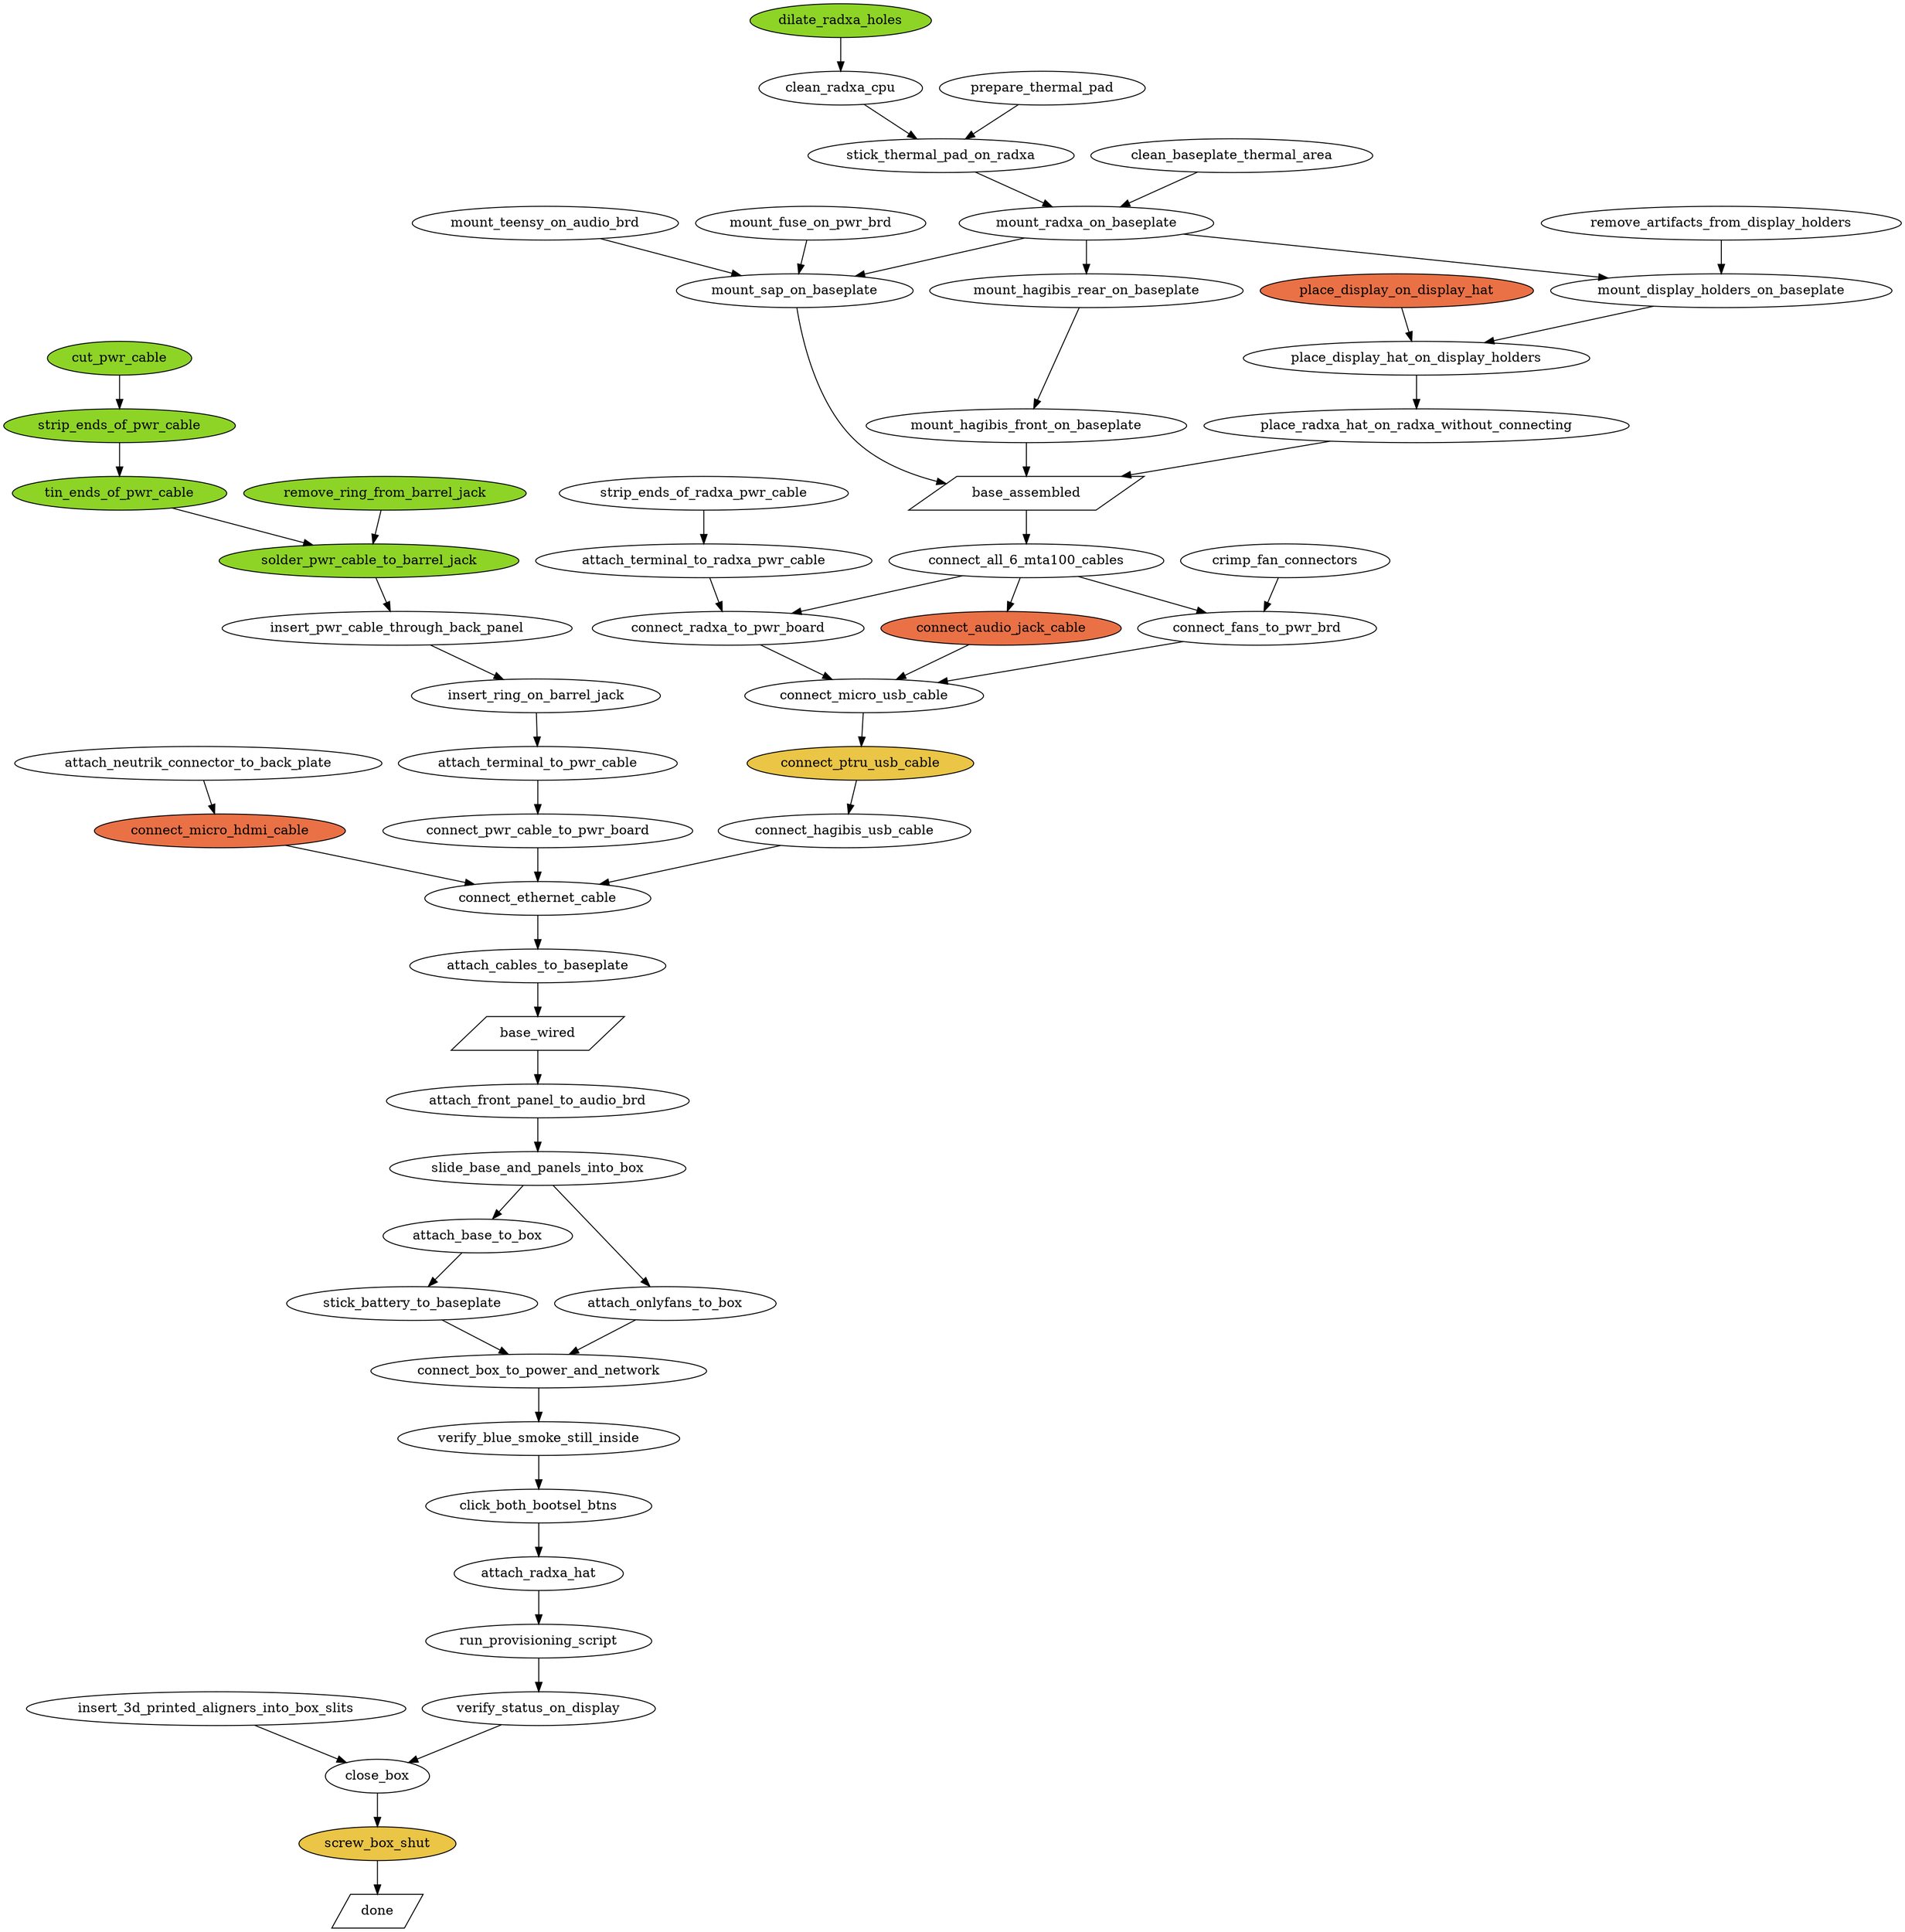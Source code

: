digraph {
    base_assembled [shape=parallelogram];
    base_wired [shape=parallelogram];
    done [shape=parallelogram];

    connect_micro_hdmi_cable [style=filled,fillcolor="#ea7146"];
    place_display_on_display_hat [style=filled,fillcolor="#ea7146"];
    connect_audio_jack_cable [style=filled,fillcolor="#ea7146"];
    connect_ptru_usb_cable [style=filled,fillcolor="#eac546"];
    screw_box_shut [style=filled,fillcolor="#eac546"];
    dilate_radxa_holes [style=filled,fillcolor="#8dd427"];
    cut_pwr_cable [style=filled,fillcolor="#8dd427"];
    strip_ends_of_pwr_cable [style=filled,fillcolor="#8dd427"];
    tin_ends_of_pwr_cable [style=filled,fillcolor="#8dd427"];
    solder_pwr_cable_to_barrel_jack [style=filled,fillcolor="#8dd427"];
    remove_ring_from_barrel_jack [style=filled,fillcolor="#8dd427"];

    dilate_radxa_holes -> clean_radxa_cpu;
    prepare_thermal_pad -> stick_thermal_pad_on_radxa;
    clean_radxa_cpu -> stick_thermal_pad_on_radxa;
    clean_baseplate_thermal_area -> mount_radxa_on_baseplate;
    stick_thermal_pad_on_radxa -> mount_radxa_on_baseplate;
    mount_teensy_on_audio_brd -> mount_sap_on_baseplate;
    mount_radxa_on_baseplate -> mount_sap_on_baseplate;
    mount_radxa_on_baseplate -> mount_hagibis_rear_on_baseplate;
    mount_hagibis_rear_on_baseplate -> mount_hagibis_front_on_baseplate;
    mount_fuse_on_pwr_brd -> mount_sap_on_baseplate;
    remove_artifacts_from_display_holders -> mount_display_holders_on_baseplate;
    mount_radxa_on_baseplate -> mount_display_holders_on_baseplate;
    place_display_on_display_hat -> place_display_hat_on_display_holders;
    mount_display_holders_on_baseplate -> place_display_hat_on_display_holders;
    place_display_hat_on_display_holders -> place_radxa_hat_on_radxa_without_connecting;

    mount_sap_on_baseplate -> base_assembled;
    mount_hagibis_front_on_baseplate -> base_assembled;
    place_radxa_hat_on_radxa_without_connecting -> base_assembled;

    base_assembled -> connect_all_6_mta100_cables;
    crimp_fan_connectors -> connect_fans_to_pwr_brd;
    connect_all_6_mta100_cables -> connect_fans_to_pwr_brd;
    strip_ends_of_radxa_pwr_cable -> attach_terminal_to_radxa_pwr_cable;
    attach_terminal_to_radxa_pwr_cable -> connect_radxa_to_pwr_board;
    connect_all_6_mta100_cables -> connect_radxa_to_pwr_board;
    cut_pwr_cable -> strip_ends_of_pwr_cable;
    strip_ends_of_pwr_cable -> tin_ends_of_pwr_cable;
    tin_ends_of_pwr_cable -> solder_pwr_cable_to_barrel_jack;
    remove_ring_from_barrel_jack -> solder_pwr_cable_to_barrel_jack;
    solder_pwr_cable_to_barrel_jack -> insert_pwr_cable_through_back_panel;
    insert_pwr_cable_through_back_panel -> insert_ring_on_barrel_jack;
    insert_ring_on_barrel_jack -> attach_terminal_to_pwr_cable;
    attach_terminal_to_pwr_cable -> connect_pwr_cable_to_pwr_board;

    connect_micro_usb_cable -> connect_ptru_usb_cable;
    attach_neutrik_connector_to_back_plate -> connect_micro_hdmi_cable;
    connect_ptru_usb_cable -> connect_hagibis_usb_cable;
    connect_hagibis_usb_cable -> connect_ethernet_cable;
    connect_micro_hdmi_cable -> connect_ethernet_cable;
    connect_audio_jack_cable -> connect_micro_usb_cable;
    connect_all_6_mta100_cables -> connect_audio_jack_cable;
    connect_pwr_cable_to_pwr_board -> connect_ethernet_cable;
    connect_radxa_to_pwr_board -> connect_micro_usb_cable;
    connect_fans_to_pwr_brd -> connect_micro_usb_cable;

    connect_ethernet_cable -> attach_cables_to_baseplate;
    attach_cables_to_baseplate -> base_wired;
    base_wired -> attach_front_panel_to_audio_brd;
    attach_front_panel_to_audio_brd -> slide_base_and_panels_into_box;
    slide_base_and_panels_into_box -> attach_base_to_box;
    slide_base_and_panels_into_box -> attach_onlyfans_to_box;
    attach_onlyfans_to_box -> connect_box_to_power_and_network;
    attach_base_to_box -> stick_battery_to_baseplate;
    stick_battery_to_baseplate -> connect_box_to_power_and_network;
    connect_box_to_power_and_network -> verify_blue_smoke_still_inside;
    verify_blue_smoke_still_inside -> click_both_bootsel_btns;
    click_both_bootsel_btns -> attach_radxa_hat;
    attach_radxa_hat -> run_provisioning_script;
    run_provisioning_script -> verify_status_on_display;
    verify_status_on_display -> close_box;
    insert_3d_printed_aligners_into_box_slits -> close_box;
    close_box -> screw_box_shut;

    screw_box_shut -> done;
}
